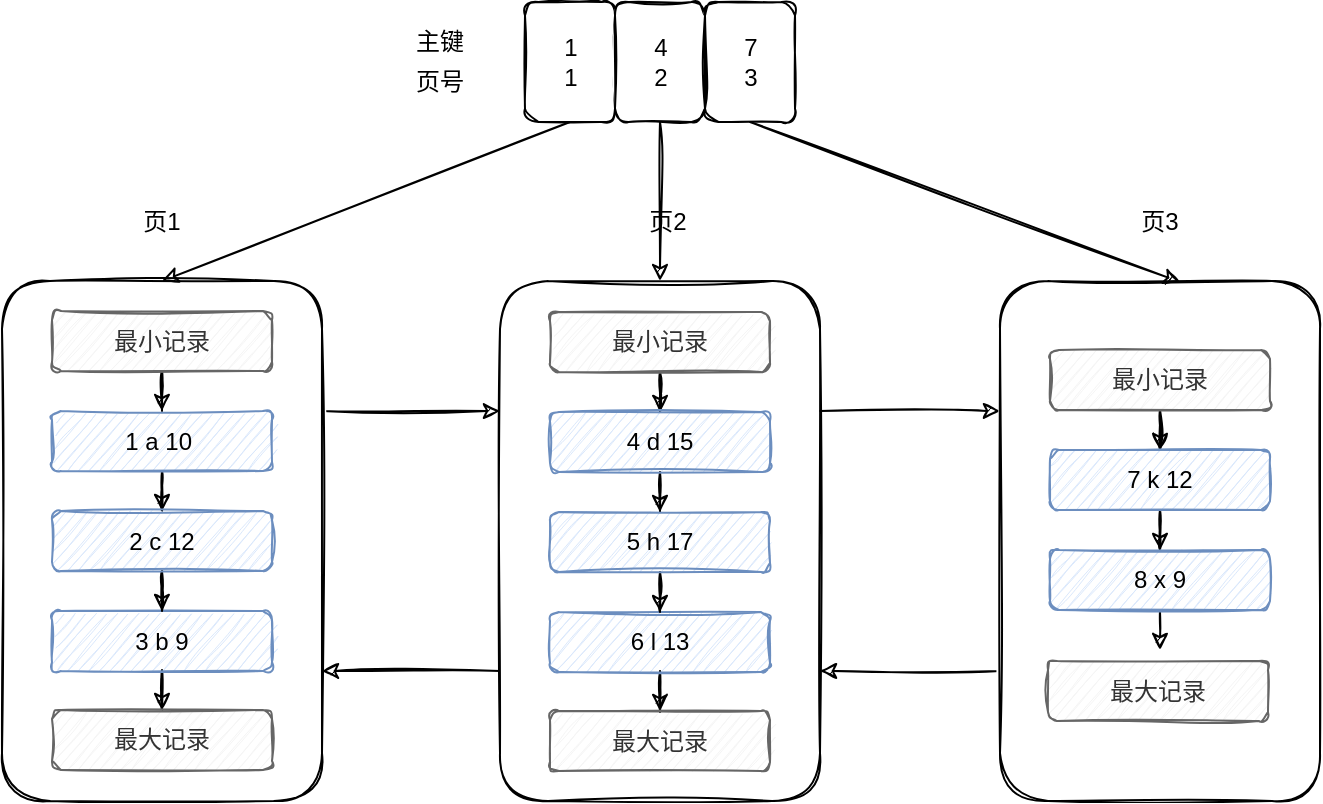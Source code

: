 <mxfile version="13.10.3" type="github">
  <diagram id="2bSotW9APmBdAfbR0I6h" name="Page-1">
    <mxGraphModel dx="946" dy="538" grid="1" gridSize="10" guides="1" tooltips="1" connect="1" arrows="1" fold="1" page="1" pageScale="1" pageWidth="827" pageHeight="1169" math="0" shadow="0">
      <root>
        <mxCell id="0" />
        <mxCell id="1" parent="0" />
        <mxCell id="TkAn_hDF74joEbJloFPE-1" style="edgeStyle=orthogonalEdgeStyle;rounded=0;sketch=1;orthogonalLoop=1;jettySize=auto;html=1;exitX=1;exitY=0.25;exitDx=0;exitDy=0;entryX=0;entryY=0.25;entryDx=0;entryDy=0;" edge="1" parent="1" source="TkAn_hDF74joEbJloFPE-2" target="TkAn_hDF74joEbJloFPE-14">
          <mxGeometry relative="1" as="geometry" />
        </mxCell>
        <mxCell id="TkAn_hDF74joEbJloFPE-2" value="" style="rounded=1;whiteSpace=wrap;html=1;sketch=1;" vertex="1" parent="1">
          <mxGeometry x="61" y="339.5" width="160" height="260" as="geometry" />
        </mxCell>
        <mxCell id="TkAn_hDF74joEbJloFPE-3" value="" style="edgeStyle=orthogonalEdgeStyle;rounded=0;orthogonalLoop=1;jettySize=auto;html=1;sketch=1;" edge="1" parent="1" source="TkAn_hDF74joEbJloFPE-4" target="TkAn_hDF74joEbJloFPE-8">
          <mxGeometry relative="1" as="geometry" />
        </mxCell>
        <mxCell id="TkAn_hDF74joEbJloFPE-4" value="最小记录" style="rounded=1;whiteSpace=wrap;html=1;sketch=1;fillColor=#f5f5f5;strokeColor=#666666;fontColor=#333333;" vertex="1" parent="1">
          <mxGeometry x="86" y="354.5" width="110" height="30" as="geometry" />
        </mxCell>
        <mxCell id="TkAn_hDF74joEbJloFPE-5" value="" style="edgeStyle=orthogonalEdgeStyle;rounded=0;orthogonalLoop=1;jettySize=auto;html=1;sketch=1;" edge="1" parent="1" source="TkAn_hDF74joEbJloFPE-6" target="TkAn_hDF74joEbJloFPE-11">
          <mxGeometry relative="1" as="geometry" />
        </mxCell>
        <mxCell id="TkAn_hDF74joEbJloFPE-6" value="3 b 9" style="rounded=1;whiteSpace=wrap;html=1;sketch=1;fillColor=#dae8fc;strokeColor=#6c8ebf;" vertex="1" parent="1">
          <mxGeometry x="86" y="504.5" width="110" height="30" as="geometry" />
        </mxCell>
        <mxCell id="TkAn_hDF74joEbJloFPE-7" value="" style="edgeStyle=orthogonalEdgeStyle;rounded=0;orthogonalLoop=1;jettySize=auto;html=1;sketch=1;" edge="1" parent="1" source="TkAn_hDF74joEbJloFPE-8" target="TkAn_hDF74joEbJloFPE-10">
          <mxGeometry relative="1" as="geometry" />
        </mxCell>
        <mxCell id="TkAn_hDF74joEbJloFPE-8" value="1 a 10&amp;nbsp;" style="rounded=1;whiteSpace=wrap;html=1;sketch=1;fillColor=#dae8fc;strokeColor=#6c8ebf;" vertex="1" parent="1">
          <mxGeometry x="86" y="404.5" width="110" height="30" as="geometry" />
        </mxCell>
        <mxCell id="TkAn_hDF74joEbJloFPE-9" value="" style="edgeStyle=orthogonalEdgeStyle;rounded=0;orthogonalLoop=1;jettySize=auto;html=1;sketch=1;" edge="1" parent="1" source="TkAn_hDF74joEbJloFPE-10" target="TkAn_hDF74joEbJloFPE-6">
          <mxGeometry relative="1" as="geometry" />
        </mxCell>
        <mxCell id="TkAn_hDF74joEbJloFPE-10" value="2 c 12" style="rounded=1;whiteSpace=wrap;html=1;sketch=1;fillColor=#dae8fc;strokeColor=#6c8ebf;" vertex="1" parent="1">
          <mxGeometry x="86" y="454.5" width="110" height="30" as="geometry" />
        </mxCell>
        <mxCell id="TkAn_hDF74joEbJloFPE-11" value="最大记录" style="rounded=1;whiteSpace=wrap;html=1;sketch=1;fillColor=#f5f5f5;strokeColor=#666666;fontColor=#333333;" vertex="1" parent="1">
          <mxGeometry x="86" y="554" width="110" height="30" as="geometry" />
        </mxCell>
        <mxCell id="TkAn_hDF74joEbJloFPE-12" style="edgeStyle=orthogonalEdgeStyle;rounded=0;sketch=1;orthogonalLoop=1;jettySize=auto;html=1;exitX=1;exitY=0.25;exitDx=0;exitDy=0;entryX=0;entryY=0.25;entryDx=0;entryDy=0;" edge="1" parent="1" source="TkAn_hDF74joEbJloFPE-14" target="TkAn_hDF74joEbJloFPE-25">
          <mxGeometry relative="1" as="geometry" />
        </mxCell>
        <mxCell id="TkAn_hDF74joEbJloFPE-13" style="edgeStyle=orthogonalEdgeStyle;rounded=0;sketch=1;orthogonalLoop=1;jettySize=auto;html=1;exitX=0;exitY=0.75;exitDx=0;exitDy=0;entryX=1;entryY=0.75;entryDx=0;entryDy=0;" edge="1" parent="1" source="TkAn_hDF74joEbJloFPE-14" target="TkAn_hDF74joEbJloFPE-2">
          <mxGeometry relative="1" as="geometry" />
        </mxCell>
        <mxCell id="TkAn_hDF74joEbJloFPE-14" value="" style="rounded=1;whiteSpace=wrap;html=1;sketch=1;" vertex="1" parent="1">
          <mxGeometry x="310" y="339.5" width="160" height="260" as="geometry" />
        </mxCell>
        <mxCell id="TkAn_hDF74joEbJloFPE-15" value="" style="edgeStyle=orthogonalEdgeStyle;rounded=0;orthogonalLoop=1;jettySize=auto;html=1;sketch=1;" edge="1" parent="1" source="TkAn_hDF74joEbJloFPE-16" target="TkAn_hDF74joEbJloFPE-20">
          <mxGeometry relative="1" as="geometry" />
        </mxCell>
        <mxCell id="TkAn_hDF74joEbJloFPE-16" value="最小记录" style="rounded=1;whiteSpace=wrap;html=1;sketch=1;fillColor=#f5f5f5;strokeColor=#666666;fontColor=#333333;" vertex="1" parent="1">
          <mxGeometry x="335" y="355" width="110" height="30" as="geometry" />
        </mxCell>
        <mxCell id="TkAn_hDF74joEbJloFPE-17" value="" style="edgeStyle=orthogonalEdgeStyle;rounded=0;orthogonalLoop=1;jettySize=auto;html=1;sketch=1;" edge="1" parent="1" source="TkAn_hDF74joEbJloFPE-18" target="TkAn_hDF74joEbJloFPE-23">
          <mxGeometry relative="1" as="geometry" />
        </mxCell>
        <mxCell id="TkAn_hDF74joEbJloFPE-18" value="6 l 13" style="rounded=1;whiteSpace=wrap;html=1;sketch=1;fillColor=#dae8fc;strokeColor=#6c8ebf;" vertex="1" parent="1">
          <mxGeometry x="335" y="505" width="110" height="30" as="geometry" />
        </mxCell>
        <mxCell id="TkAn_hDF74joEbJloFPE-19" value="" style="edgeStyle=orthogonalEdgeStyle;rounded=0;orthogonalLoop=1;jettySize=auto;html=1;sketch=1;" edge="1" parent="1" source="TkAn_hDF74joEbJloFPE-20" target="TkAn_hDF74joEbJloFPE-22">
          <mxGeometry relative="1" as="geometry" />
        </mxCell>
        <mxCell id="TkAn_hDF74joEbJloFPE-20" value="4 d 15" style="rounded=1;whiteSpace=wrap;html=1;sketch=1;fillColor=#dae8fc;strokeColor=#6c8ebf;" vertex="1" parent="1">
          <mxGeometry x="335" y="405" width="110" height="30" as="geometry" />
        </mxCell>
        <mxCell id="TkAn_hDF74joEbJloFPE-21" value="" style="edgeStyle=orthogonalEdgeStyle;rounded=0;orthogonalLoop=1;jettySize=auto;html=1;sketch=1;" edge="1" parent="1" source="TkAn_hDF74joEbJloFPE-22" target="TkAn_hDF74joEbJloFPE-18">
          <mxGeometry relative="1" as="geometry" />
        </mxCell>
        <mxCell id="TkAn_hDF74joEbJloFPE-22" value="5 h 17" style="rounded=1;whiteSpace=wrap;html=1;sketch=1;fillColor=#dae8fc;strokeColor=#6c8ebf;" vertex="1" parent="1">
          <mxGeometry x="335" y="455" width="110" height="30" as="geometry" />
        </mxCell>
        <mxCell id="TkAn_hDF74joEbJloFPE-23" value="最大记录" style="rounded=1;whiteSpace=wrap;html=1;sketch=1;fillColor=#f5f5f5;strokeColor=#666666;fontColor=#333333;" vertex="1" parent="1">
          <mxGeometry x="335" y="554.5" width="110" height="30" as="geometry" />
        </mxCell>
        <mxCell id="TkAn_hDF74joEbJloFPE-24" style="edgeStyle=orthogonalEdgeStyle;rounded=0;sketch=1;orthogonalLoop=1;jettySize=auto;html=1;exitX=0;exitY=0.75;exitDx=0;exitDy=0;entryX=1;entryY=0.75;entryDx=0;entryDy=0;" edge="1" parent="1" source="TkAn_hDF74joEbJloFPE-25" target="TkAn_hDF74joEbJloFPE-14">
          <mxGeometry relative="1" as="geometry" />
        </mxCell>
        <mxCell id="TkAn_hDF74joEbJloFPE-25" value="" style="rounded=1;whiteSpace=wrap;html=1;sketch=1;" vertex="1" parent="1">
          <mxGeometry x="560" y="339.5" width="160" height="260" as="geometry" />
        </mxCell>
        <mxCell id="TkAn_hDF74joEbJloFPE-26" value="" style="edgeStyle=orthogonalEdgeStyle;rounded=0;orthogonalLoop=1;jettySize=auto;html=1;sketch=1;" edge="1" parent="1" source="TkAn_hDF74joEbJloFPE-27" target="TkAn_hDF74joEbJloFPE-29">
          <mxGeometry relative="1" as="geometry" />
        </mxCell>
        <mxCell id="TkAn_hDF74joEbJloFPE-27" value="最小记录" style="rounded=1;whiteSpace=wrap;html=1;sketch=1;fillColor=#f5f5f5;strokeColor=#666666;fontColor=#333333;" vertex="1" parent="1">
          <mxGeometry x="585" y="374" width="110" height="30" as="geometry" />
        </mxCell>
        <mxCell id="TkAn_hDF74joEbJloFPE-28" value="" style="edgeStyle=orthogonalEdgeStyle;rounded=0;orthogonalLoop=1;jettySize=auto;html=1;sketch=1;" edge="1" parent="1" source="TkAn_hDF74joEbJloFPE-29" target="TkAn_hDF74joEbJloFPE-31">
          <mxGeometry relative="1" as="geometry" />
        </mxCell>
        <mxCell id="TkAn_hDF74joEbJloFPE-29" value="7 k 12" style="rounded=1;whiteSpace=wrap;html=1;sketch=1;fillColor=#dae8fc;strokeColor=#6c8ebf;" vertex="1" parent="1">
          <mxGeometry x="585" y="424" width="110" height="30" as="geometry" />
        </mxCell>
        <mxCell id="TkAn_hDF74joEbJloFPE-30" value="" style="edgeStyle=orthogonalEdgeStyle;rounded=0;orthogonalLoop=1;jettySize=auto;html=1;sketch=1;" edge="1" parent="1" source="TkAn_hDF74joEbJloFPE-31">
          <mxGeometry relative="1" as="geometry">
            <mxPoint x="640" y="524" as="targetPoint" />
          </mxGeometry>
        </mxCell>
        <mxCell id="TkAn_hDF74joEbJloFPE-31" value="8 x 9" style="rounded=1;whiteSpace=wrap;html=1;sketch=1;fillColor=#dae8fc;strokeColor=#6c8ebf;" vertex="1" parent="1">
          <mxGeometry x="585" y="474" width="110" height="30" as="geometry" />
        </mxCell>
        <mxCell id="TkAn_hDF74joEbJloFPE-32" value="最大记录" style="rounded=1;whiteSpace=wrap;html=1;sketch=1;fillColor=#f5f5f5;strokeColor=#666666;fontColor=#333333;" vertex="1" parent="1">
          <mxGeometry x="584" y="529.5" width="110" height="30" as="geometry" />
        </mxCell>
        <mxCell id="TkAn_hDF74joEbJloFPE-41" style="rounded=0;orthogonalLoop=1;jettySize=auto;html=1;exitX=0.5;exitY=1;exitDx=0;exitDy=0;entryX=0.5;entryY=0;entryDx=0;entryDy=0;sketch=1;" edge="1" parent="1" source="TkAn_hDF74joEbJloFPE-33" target="TkAn_hDF74joEbJloFPE-2">
          <mxGeometry relative="1" as="geometry" />
        </mxCell>
        <mxCell id="TkAn_hDF74joEbJloFPE-33" value="1&lt;br&gt;1" style="rounded=1;whiteSpace=wrap;html=1;sketch=1;" vertex="1" parent="1">
          <mxGeometry x="322.5" y="200" width="45" height="60" as="geometry" />
        </mxCell>
        <mxCell id="TkAn_hDF74joEbJloFPE-42" style="edgeStyle=none;rounded=0;orthogonalLoop=1;jettySize=auto;html=1;exitX=0.5;exitY=1;exitDx=0;exitDy=0;entryX=0.5;entryY=0;entryDx=0;entryDy=0;sketch=1;" edge="1" parent="1" source="TkAn_hDF74joEbJloFPE-34" target="TkAn_hDF74joEbJloFPE-14">
          <mxGeometry relative="1" as="geometry" />
        </mxCell>
        <mxCell id="TkAn_hDF74joEbJloFPE-34" value="4&lt;br&gt;2" style="rounded=1;whiteSpace=wrap;html=1;sketch=1;" vertex="1" parent="1">
          <mxGeometry x="367.5" y="200" width="45" height="60" as="geometry" />
        </mxCell>
        <mxCell id="TkAn_hDF74joEbJloFPE-43" style="edgeStyle=none;rounded=0;orthogonalLoop=1;jettySize=auto;html=1;exitX=0.5;exitY=1;exitDx=0;exitDy=0;entryX=0.563;entryY=0.002;entryDx=0;entryDy=0;entryPerimeter=0;sketch=1;" edge="1" parent="1" source="TkAn_hDF74joEbJloFPE-35" target="TkAn_hDF74joEbJloFPE-25">
          <mxGeometry relative="1" as="geometry" />
        </mxCell>
        <mxCell id="TkAn_hDF74joEbJloFPE-35" value="7&lt;br&gt;3" style="rounded=1;whiteSpace=wrap;html=1;sketch=1;" vertex="1" parent="1">
          <mxGeometry x="412.5" y="200" width="45" height="60" as="geometry" />
        </mxCell>
        <mxCell id="TkAn_hDF74joEbJloFPE-36" value="页1" style="text;html=1;strokeColor=none;fillColor=none;align=center;verticalAlign=middle;whiteSpace=wrap;rounded=0;" vertex="1" parent="1">
          <mxGeometry x="121" y="300" width="40" height="20" as="geometry" />
        </mxCell>
        <mxCell id="TkAn_hDF74joEbJloFPE-37" value="页2" style="text;html=1;strokeColor=none;fillColor=none;align=center;verticalAlign=middle;whiteSpace=wrap;rounded=0;" vertex="1" parent="1">
          <mxGeometry x="373.5" y="300" width="40" height="20" as="geometry" />
        </mxCell>
        <mxCell id="TkAn_hDF74joEbJloFPE-38" value="页3" style="text;html=1;strokeColor=none;fillColor=none;align=center;verticalAlign=middle;whiteSpace=wrap;rounded=0;" vertex="1" parent="1">
          <mxGeometry x="620" y="300" width="40" height="20" as="geometry" />
        </mxCell>
        <mxCell id="TkAn_hDF74joEbJloFPE-39" value="主键" style="text;html=1;strokeColor=none;fillColor=none;align=center;verticalAlign=middle;whiteSpace=wrap;rounded=0;" vertex="1" parent="1">
          <mxGeometry x="260" y="210" width="40" height="20" as="geometry" />
        </mxCell>
        <mxCell id="TkAn_hDF74joEbJloFPE-40" value="页号" style="text;html=1;strokeColor=none;fillColor=none;align=center;verticalAlign=middle;whiteSpace=wrap;rounded=0;" vertex="1" parent="1">
          <mxGeometry x="260" y="230" width="40" height="20" as="geometry" />
        </mxCell>
      </root>
    </mxGraphModel>
  </diagram>
</mxfile>
